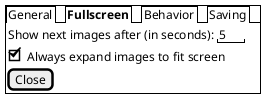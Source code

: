 {
  "sha1": "rnfcvs3ktq2onb1iajy8u7j4915hwqp",
  "insertion": {
    "when": "2024-06-04T17:28:44.032Z",
    "user": "plantuml@gmail.com"
  }
}
@startsalt
{+
{/ General | <b>Fullscreen | Behavior | Saving }
{
	{ Show next images after (in seconds): | "5  " }
	[X] Always expand images to fit screen
}
[Close]
}
@endsalt
